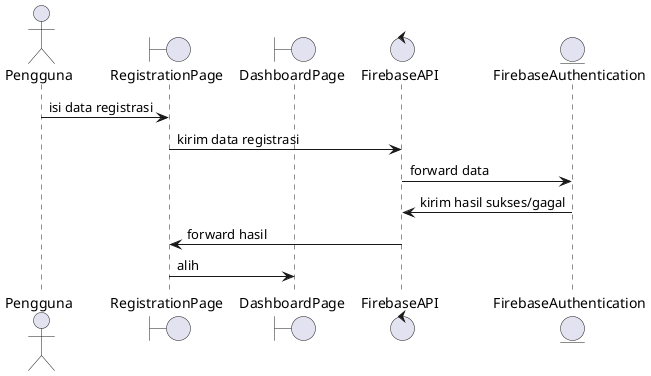 @startuml
actor Pengguna
boundary RegistrationPage
boundary DashboardPage
control FirebaseAPI
entity FirebaseAuthentication

Pengguna -> RegistrationPage: isi data registrasi
RegistrationPage -> FirebaseAPI: kirim data registrasi
FirebaseAPI -> FirebaseAuthentication: forward data
FirebaseAPI <- FirebaseAuthentication: kirim hasil sukses/gagal
FirebaseAPI -> RegistrationPage: forward hasil
RegistrationPage -> DashboardPage: alih
@enduml
